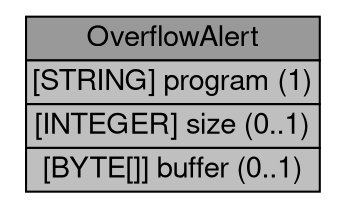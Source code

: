 digraph OverflowAlert {
	graph [bb="0,0,156,92",
		rankdir=LR
	];
	node [label="\N"];
	OverflowAlert	 [height=1.2778,
		label=<<table BORDER="0" CELLBORDER="1" CELLSPACING="0"> <tr> <td BGCOLOR="#999999" HREF="/html/IDMEFv2/OverflowAlert.html" TITLE="The OverflowAlert carries additional information related to buffer overflow attacks. It is intended to enable an analyzer to provide the details of the overflow attack itself. "><FONT FACE="Nimbus Sans L">OverflowAlert</FONT></td> </tr>" %<tr><td BGCOLOR="#BFBFBF"  HREF="/html/IDMEFv2/OverflowAlert.html" TITLE="The program that the overflow attack attempted to run (NOTE: this is not the program that was attacked)."><FONT FACE="Nimbus Sans L">[STRING] program (1)</FONT></td></tr>%<tr><td BGCOLOR="#BFBFBF"  HREF="/html/IDMEFv2/OverflowAlert.html" TITLE="The size, in bytes, of the overflow (i.e., the number of bytes the attacker sent)."><FONT FACE="Nimbus Sans L">[INTEGER] size (0..1)</FONT></td></tr>%<tr><td BGCOLOR="#BFBFBF"  HREF="/html/IDMEFv2/OverflowAlert.html" TITLE="Some or all of the overflow data itself (dependent on how much the analyzer can capture)."><FONT FACE="Nimbus Sans L">[BYTE[]] buffer (0..1)</FONT></td></tr>%</table>>,
		pos="78,46",
		shape=plaintext,
		width=2.1667];
}
